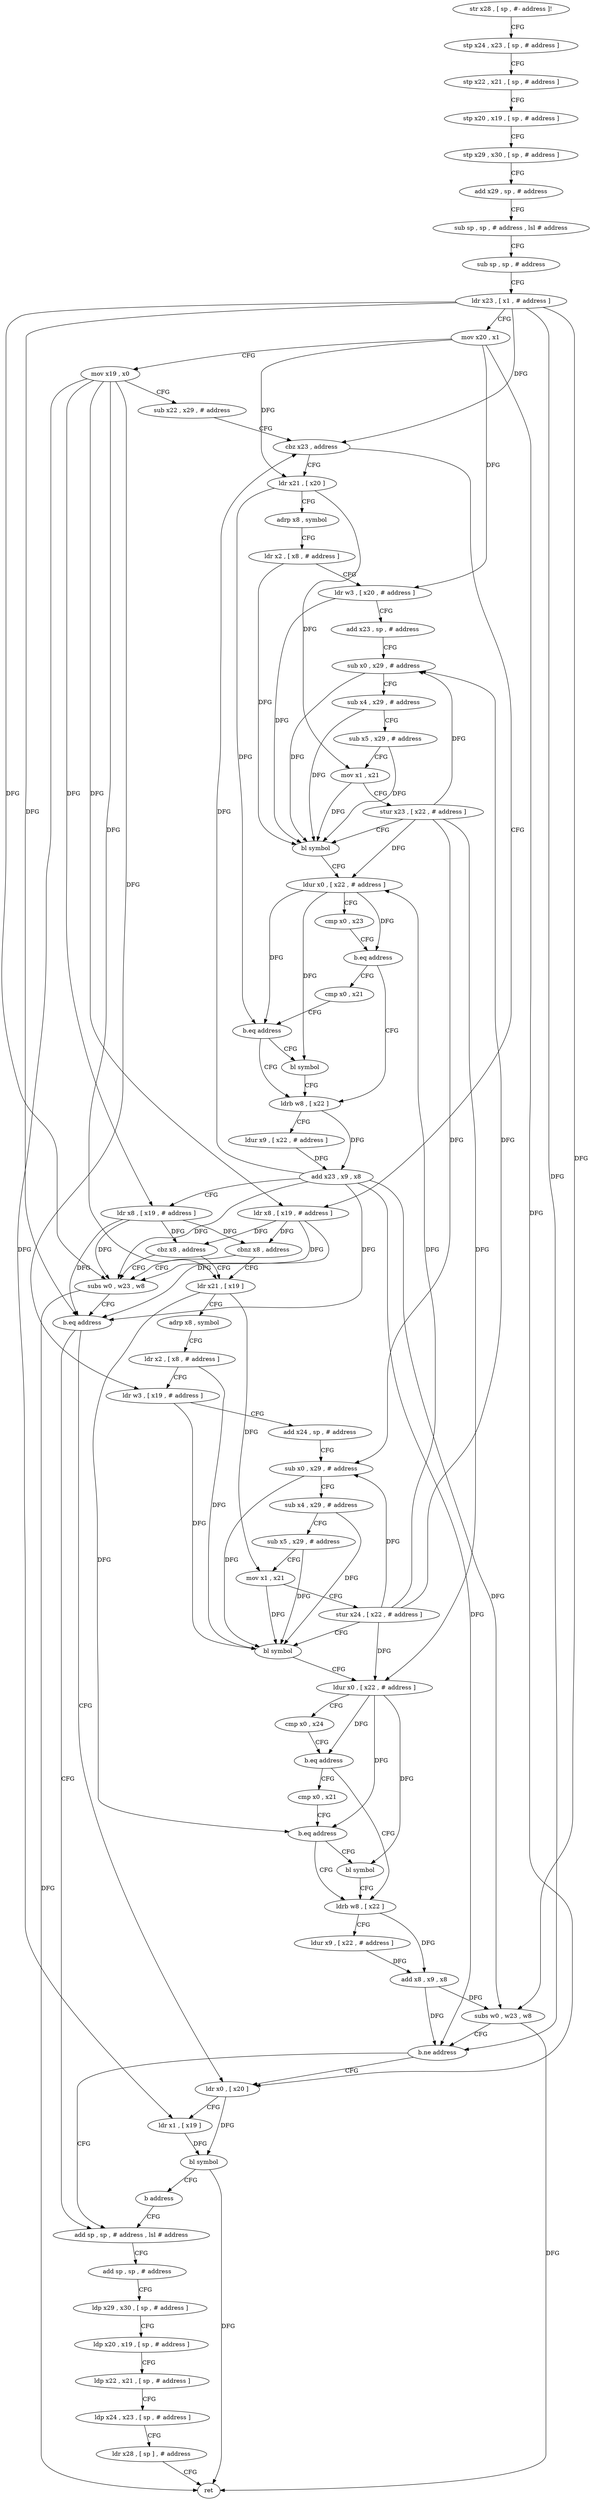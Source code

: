 digraph "func" {
"4233820" [label = "str x28 , [ sp , #- address ]!" ]
"4233824" [label = "stp x24 , x23 , [ sp , # address ]" ]
"4233828" [label = "stp x22 , x21 , [ sp , # address ]" ]
"4233832" [label = "stp x20 , x19 , [ sp , # address ]" ]
"4233836" [label = "stp x29 , x30 , [ sp , # address ]" ]
"4233840" [label = "add x29 , sp , # address" ]
"4233844" [label = "sub sp , sp , # address , lsl # address" ]
"4233848" [label = "sub sp , sp , # address" ]
"4233852" [label = "ldr x23 , [ x1 , # address ]" ]
"4233856" [label = "mov x20 , x1" ]
"4233860" [label = "mov x19 , x0" ]
"4233864" [label = "sub x22 , x29 , # address" ]
"4233868" [label = "cbz x23 , address" ]
"4233920" [label = "ldr x21 , [ x20 ]" ]
"4233872" [label = "ldr x8 , [ x19 , # address ]" ]
"4233924" [label = "adrp x8 , symbol" ]
"4233928" [label = "ldr x2 , [ x8 , # address ]" ]
"4233932" [label = "ldr w3 , [ x20 , # address ]" ]
"4233936" [label = "add x23 , sp , # address" ]
"4233940" [label = "sub x0 , x29 , # address" ]
"4233944" [label = "sub x4 , x29 , # address" ]
"4233948" [label = "sub x5 , x29 , # address" ]
"4233952" [label = "mov x1 , x21" ]
"4233956" [label = "stur x23 , [ x22 , # address ]" ]
"4233960" [label = "bl symbol" ]
"4233964" [label = "ldur x0 , [ x22 , # address ]" ]
"4233968" [label = "cmp x0 , x23" ]
"4233972" [label = "b.eq address" ]
"4233988" [label = "ldrb w8 , [ x22 ]" ]
"4233976" [label = "cmp x0 , x21" ]
"4233876" [label = "cbz x8 , address" ]
"4234008" [label = "ldr x21 , [ x19 ]" ]
"4233880" [label = "subs w0 , w23 , w8" ]
"4233992" [label = "ldur x9 , [ x22 , # address ]" ]
"4233996" [label = "add x23 , x9 , x8" ]
"4234000" [label = "ldr x8 , [ x19 , # address ]" ]
"4234004" [label = "cbnz x8 , address" ]
"4233980" [label = "b.eq address" ]
"4233984" [label = "bl symbol" ]
"4234012" [label = "adrp x8 , symbol" ]
"4234016" [label = "ldr x2 , [ x8 , # address ]" ]
"4234020" [label = "ldr w3 , [ x19 , # address ]" ]
"4234024" [label = "add x24 , sp , # address" ]
"4234028" [label = "sub x0 , x29 , # address" ]
"4234032" [label = "sub x4 , x29 , # address" ]
"4234036" [label = "sub x5 , x29 , # address" ]
"4234040" [label = "mov x1 , x21" ]
"4234044" [label = "stur x24 , [ x22 , # address ]" ]
"4234048" [label = "bl symbol" ]
"4234052" [label = "ldur x0 , [ x22 , # address ]" ]
"4234056" [label = "cmp x0 , x24" ]
"4234060" [label = "b.eq address" ]
"4234076" [label = "ldrb w8 , [ x22 ]" ]
"4234064" [label = "cmp x0 , x21" ]
"4233884" [label = "b.eq address" ]
"4234096" [label = "ldr x0 , [ x20 ]" ]
"4233888" [label = "add sp , sp , # address , lsl # address" ]
"4234080" [label = "ldur x9 , [ x22 , # address ]" ]
"4234084" [label = "add x8 , x9 , x8" ]
"4234088" [label = "subs w0 , w23 , w8" ]
"4234092" [label = "b.ne address" ]
"4234068" [label = "b.eq address" ]
"4234072" [label = "bl symbol" ]
"4234100" [label = "ldr x1 , [ x19 ]" ]
"4234104" [label = "bl symbol" ]
"4234108" [label = "b address" ]
"4233892" [label = "add sp , sp , # address" ]
"4233896" [label = "ldp x29 , x30 , [ sp , # address ]" ]
"4233900" [label = "ldp x20 , x19 , [ sp , # address ]" ]
"4233904" [label = "ldp x22 , x21 , [ sp , # address ]" ]
"4233908" [label = "ldp x24 , x23 , [ sp , # address ]" ]
"4233912" [label = "ldr x28 , [ sp ] , # address" ]
"4233916" [label = "ret" ]
"4233820" -> "4233824" [ label = "CFG" ]
"4233824" -> "4233828" [ label = "CFG" ]
"4233828" -> "4233832" [ label = "CFG" ]
"4233832" -> "4233836" [ label = "CFG" ]
"4233836" -> "4233840" [ label = "CFG" ]
"4233840" -> "4233844" [ label = "CFG" ]
"4233844" -> "4233848" [ label = "CFG" ]
"4233848" -> "4233852" [ label = "CFG" ]
"4233852" -> "4233856" [ label = "CFG" ]
"4233852" -> "4233868" [ label = "DFG" ]
"4233852" -> "4233880" [ label = "DFG" ]
"4233852" -> "4233884" [ label = "DFG" ]
"4233852" -> "4234088" [ label = "DFG" ]
"4233852" -> "4234092" [ label = "DFG" ]
"4233856" -> "4233860" [ label = "CFG" ]
"4233856" -> "4233920" [ label = "DFG" ]
"4233856" -> "4233932" [ label = "DFG" ]
"4233856" -> "4234096" [ label = "DFG" ]
"4233860" -> "4233864" [ label = "CFG" ]
"4233860" -> "4233872" [ label = "DFG" ]
"4233860" -> "4234000" [ label = "DFG" ]
"4233860" -> "4234008" [ label = "DFG" ]
"4233860" -> "4234020" [ label = "DFG" ]
"4233860" -> "4234100" [ label = "DFG" ]
"4233864" -> "4233868" [ label = "CFG" ]
"4233868" -> "4233920" [ label = "CFG" ]
"4233868" -> "4233872" [ label = "CFG" ]
"4233920" -> "4233924" [ label = "CFG" ]
"4233920" -> "4233952" [ label = "DFG" ]
"4233920" -> "4233980" [ label = "DFG" ]
"4233872" -> "4233876" [ label = "DFG" ]
"4233872" -> "4234004" [ label = "DFG" ]
"4233872" -> "4233880" [ label = "DFG" ]
"4233872" -> "4233884" [ label = "DFG" ]
"4233924" -> "4233928" [ label = "CFG" ]
"4233928" -> "4233932" [ label = "CFG" ]
"4233928" -> "4233960" [ label = "DFG" ]
"4233932" -> "4233936" [ label = "CFG" ]
"4233932" -> "4233960" [ label = "DFG" ]
"4233936" -> "4233940" [ label = "CFG" ]
"4233940" -> "4233944" [ label = "CFG" ]
"4233940" -> "4233960" [ label = "DFG" ]
"4233944" -> "4233948" [ label = "CFG" ]
"4233944" -> "4233960" [ label = "DFG" ]
"4233948" -> "4233952" [ label = "CFG" ]
"4233948" -> "4233960" [ label = "DFG" ]
"4233952" -> "4233956" [ label = "CFG" ]
"4233952" -> "4233960" [ label = "DFG" ]
"4233956" -> "4233960" [ label = "CFG" ]
"4233956" -> "4233940" [ label = "DFG" ]
"4233956" -> "4233964" [ label = "DFG" ]
"4233956" -> "4234052" [ label = "DFG" ]
"4233956" -> "4234028" [ label = "DFG" ]
"4233960" -> "4233964" [ label = "CFG" ]
"4233964" -> "4233968" [ label = "CFG" ]
"4233964" -> "4233972" [ label = "DFG" ]
"4233964" -> "4233980" [ label = "DFG" ]
"4233964" -> "4233984" [ label = "DFG" ]
"4233968" -> "4233972" [ label = "CFG" ]
"4233972" -> "4233988" [ label = "CFG" ]
"4233972" -> "4233976" [ label = "CFG" ]
"4233988" -> "4233992" [ label = "CFG" ]
"4233988" -> "4233996" [ label = "DFG" ]
"4233976" -> "4233980" [ label = "CFG" ]
"4233876" -> "4234008" [ label = "CFG" ]
"4233876" -> "4233880" [ label = "CFG" ]
"4234008" -> "4234012" [ label = "CFG" ]
"4234008" -> "4234040" [ label = "DFG" ]
"4234008" -> "4234068" [ label = "DFG" ]
"4233880" -> "4233884" [ label = "CFG" ]
"4233880" -> "4233916" [ label = "DFG" ]
"4233992" -> "4233996" [ label = "DFG" ]
"4233996" -> "4234000" [ label = "CFG" ]
"4233996" -> "4233868" [ label = "DFG" ]
"4233996" -> "4233880" [ label = "DFG" ]
"4233996" -> "4233884" [ label = "DFG" ]
"4233996" -> "4234088" [ label = "DFG" ]
"4233996" -> "4234092" [ label = "DFG" ]
"4234000" -> "4234004" [ label = "DFG" ]
"4234000" -> "4233876" [ label = "DFG" ]
"4234000" -> "4233880" [ label = "DFG" ]
"4234000" -> "4233884" [ label = "DFG" ]
"4234004" -> "4233880" [ label = "CFG" ]
"4234004" -> "4234008" [ label = "CFG" ]
"4233980" -> "4233988" [ label = "CFG" ]
"4233980" -> "4233984" [ label = "CFG" ]
"4233984" -> "4233988" [ label = "CFG" ]
"4234012" -> "4234016" [ label = "CFG" ]
"4234016" -> "4234020" [ label = "CFG" ]
"4234016" -> "4234048" [ label = "DFG" ]
"4234020" -> "4234024" [ label = "CFG" ]
"4234020" -> "4234048" [ label = "DFG" ]
"4234024" -> "4234028" [ label = "CFG" ]
"4234028" -> "4234032" [ label = "CFG" ]
"4234028" -> "4234048" [ label = "DFG" ]
"4234032" -> "4234036" [ label = "CFG" ]
"4234032" -> "4234048" [ label = "DFG" ]
"4234036" -> "4234040" [ label = "CFG" ]
"4234036" -> "4234048" [ label = "DFG" ]
"4234040" -> "4234044" [ label = "CFG" ]
"4234040" -> "4234048" [ label = "DFG" ]
"4234044" -> "4234048" [ label = "CFG" ]
"4234044" -> "4233940" [ label = "DFG" ]
"4234044" -> "4233964" [ label = "DFG" ]
"4234044" -> "4234028" [ label = "DFG" ]
"4234044" -> "4234052" [ label = "DFG" ]
"4234048" -> "4234052" [ label = "CFG" ]
"4234052" -> "4234056" [ label = "CFG" ]
"4234052" -> "4234060" [ label = "DFG" ]
"4234052" -> "4234068" [ label = "DFG" ]
"4234052" -> "4234072" [ label = "DFG" ]
"4234056" -> "4234060" [ label = "CFG" ]
"4234060" -> "4234076" [ label = "CFG" ]
"4234060" -> "4234064" [ label = "CFG" ]
"4234076" -> "4234080" [ label = "CFG" ]
"4234076" -> "4234084" [ label = "DFG" ]
"4234064" -> "4234068" [ label = "CFG" ]
"4233884" -> "4234096" [ label = "CFG" ]
"4233884" -> "4233888" [ label = "CFG" ]
"4234096" -> "4234100" [ label = "CFG" ]
"4234096" -> "4234104" [ label = "DFG" ]
"4233888" -> "4233892" [ label = "CFG" ]
"4234080" -> "4234084" [ label = "DFG" ]
"4234084" -> "4234088" [ label = "DFG" ]
"4234084" -> "4234092" [ label = "DFG" ]
"4234088" -> "4234092" [ label = "CFG" ]
"4234088" -> "4233916" [ label = "DFG" ]
"4234092" -> "4233888" [ label = "CFG" ]
"4234092" -> "4234096" [ label = "CFG" ]
"4234068" -> "4234076" [ label = "CFG" ]
"4234068" -> "4234072" [ label = "CFG" ]
"4234072" -> "4234076" [ label = "CFG" ]
"4234100" -> "4234104" [ label = "DFG" ]
"4234104" -> "4234108" [ label = "CFG" ]
"4234104" -> "4233916" [ label = "DFG" ]
"4234108" -> "4233888" [ label = "CFG" ]
"4233892" -> "4233896" [ label = "CFG" ]
"4233896" -> "4233900" [ label = "CFG" ]
"4233900" -> "4233904" [ label = "CFG" ]
"4233904" -> "4233908" [ label = "CFG" ]
"4233908" -> "4233912" [ label = "CFG" ]
"4233912" -> "4233916" [ label = "CFG" ]
}
